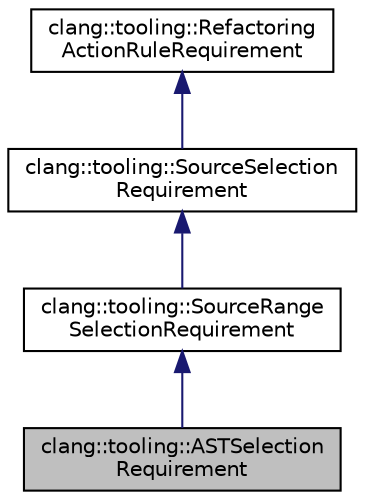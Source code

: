 digraph "clang::tooling::ASTSelectionRequirement"
{
 // LATEX_PDF_SIZE
  bgcolor="transparent";
  edge [fontname="Helvetica",fontsize="10",labelfontname="Helvetica",labelfontsize="10"];
  node [fontname="Helvetica",fontsize="10",shape=record];
  Node1 [label="clang::tooling::ASTSelection\lRequirement",height=0.2,width=0.4,color="black", fillcolor="grey75", style="filled", fontcolor="black",tooltip="An AST selection requirement is satisfied when any portion of the AST overlaps with the selection ran..."];
  Node2 -> Node1 [dir="back",color="midnightblue",fontsize="10",style="solid",fontname="Helvetica"];
  Node2 [label="clang::tooling::SourceRange\lSelectionRequirement",height=0.2,width=0.4,color="black",URL="$classclang_1_1tooling_1_1SourceRangeSelectionRequirement.html",tooltip="A selection requirement that is satisfied when any portion of the source text is selected."];
  Node3 -> Node2 [dir="back",color="midnightblue",fontsize="10",style="solid",fontname="Helvetica"];
  Node3 [label="clang::tooling::SourceSelection\lRequirement",height=0.2,width=0.4,color="black",URL="$classclang_1_1tooling_1_1SourceSelectionRequirement.html",tooltip="A base class for any requirement that expects some part of the source to be selected in an editor (or..."];
  Node4 -> Node3 [dir="back",color="midnightblue",fontsize="10",style="solid",fontname="Helvetica"];
  Node4 [label="clang::tooling::Refactoring\lActionRuleRequirement",height=0.2,width=0.4,color="black",URL="$classclang_1_1tooling_1_1RefactoringActionRuleRequirement.html",tooltip="A refactoring action rule requirement determines when a refactoring action rule can be invoked."];
}
